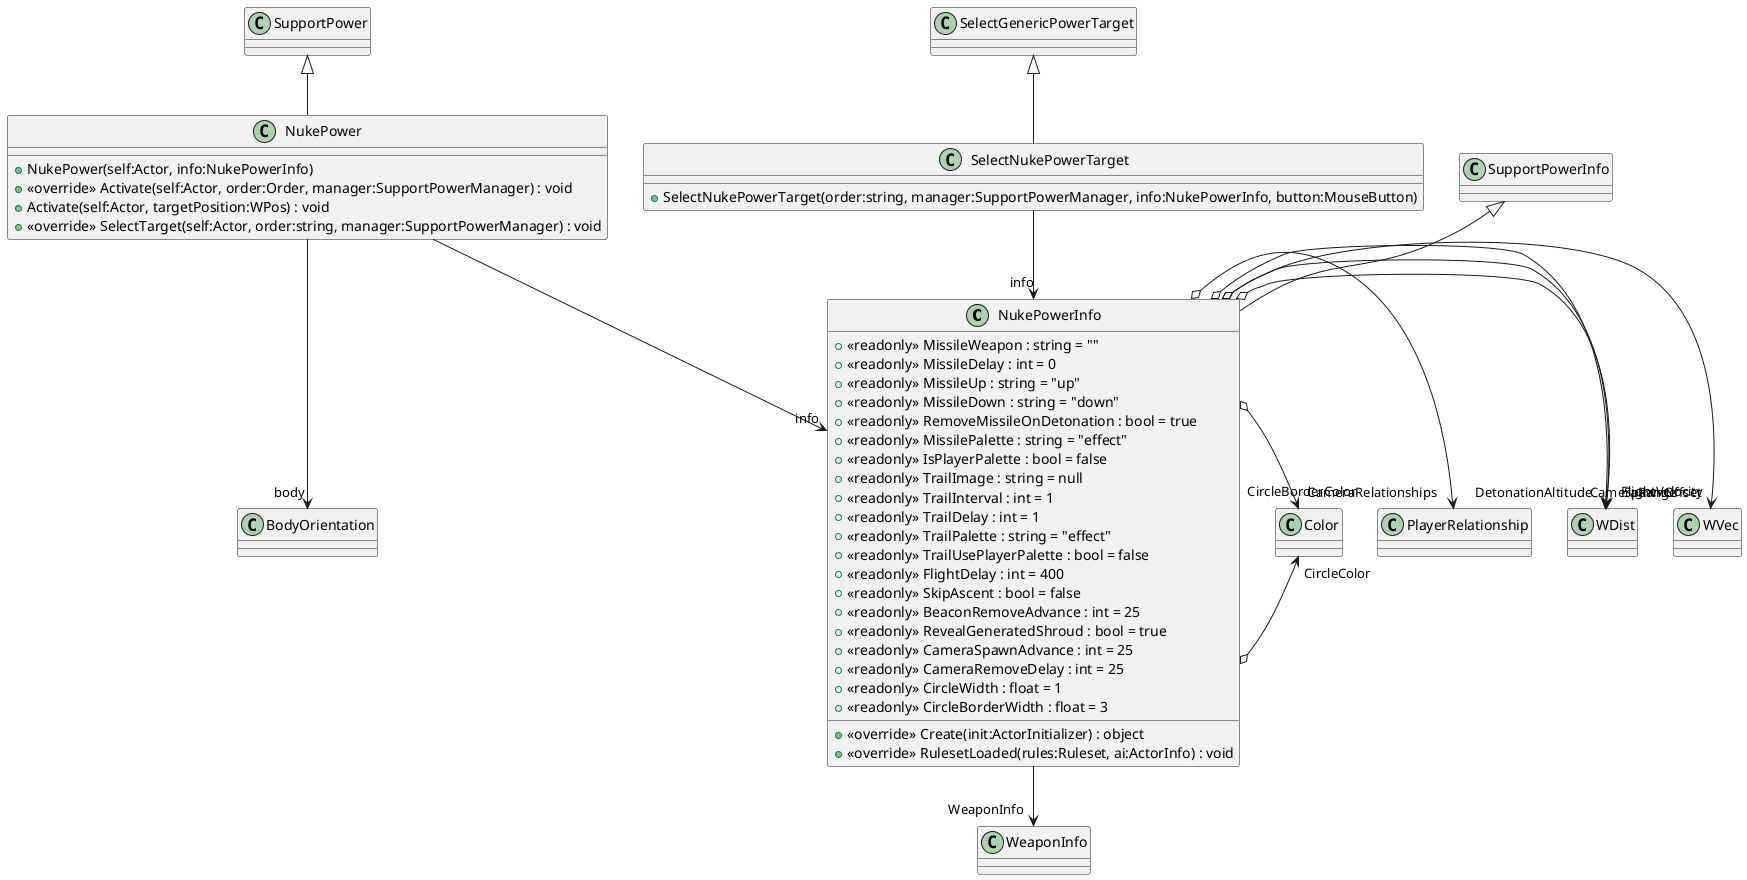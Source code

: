 @startuml
class NukePowerInfo {
    + <<readonly>> MissileWeapon : string = ""
    + <<readonly>> MissileDelay : int = 0
    + <<readonly>> MissileUp : string = "up"
    + <<readonly>> MissileDown : string = "down"
    + <<readonly>> RemoveMissileOnDetonation : bool = true
    + <<readonly>> MissilePalette : string = "effect"
    + <<readonly>> IsPlayerPalette : bool = false
    + <<readonly>> TrailImage : string = null
    + <<readonly>> TrailInterval : int = 1
    + <<readonly>> TrailDelay : int = 1
    + <<readonly>> TrailPalette : string = "effect"
    + <<readonly>> TrailUsePlayerPalette : bool = false
    + <<readonly>> FlightDelay : int = 400
    + <<readonly>> SkipAscent : bool = false
    + <<readonly>> BeaconRemoveAdvance : int = 25
    + <<readonly>> RevealGeneratedShroud : bool = true
    + <<readonly>> CameraSpawnAdvance : int = 25
    + <<readonly>> CameraRemoveDelay : int = 25
    + <<readonly>> CircleWidth : float = 1
    + <<readonly>> CircleBorderWidth : float = 3
    + <<override>> Create(init:ActorInitializer) : object
    + <<override>> RulesetLoaded(rules:Ruleset, ai:ActorInfo) : void
}
class NukePower {
    + NukePower(self:Actor, info:NukePowerInfo)
    + <<override>> Activate(self:Actor, order:Order, manager:SupportPowerManager) : void
    + Activate(self:Actor, targetPosition:WPos) : void
    + <<override>> SelectTarget(self:Actor, order:string, manager:SupportPowerManager) : void
}
class SelectNukePowerTarget {
    + SelectNukePowerTarget(order:string, manager:SupportPowerManager, info:NukePowerInfo, button:MouseButton)
}
SupportPowerInfo <|-- NukePowerInfo
NukePowerInfo o-> "SpawnOffset" WVec
NukePowerInfo o-> "DetonationAltitude" WDist
NukePowerInfo o-> "FlightVelocity" WDist
NukePowerInfo o-> "CameraRange" WDist
NukePowerInfo o-> "CameraRelationships" PlayerRelationship
NukePowerInfo o-> "CircleColor" Color
NukePowerInfo o-> "CircleBorderColor" Color
NukePowerInfo --> "WeaponInfo" WeaponInfo
SupportPower <|-- NukePower
NukePower --> "info" NukePowerInfo
NukePower --> "body" BodyOrientation
SelectGenericPowerTarget <|-- SelectNukePowerTarget
SelectNukePowerTarget --> "info" NukePowerInfo
@enduml
